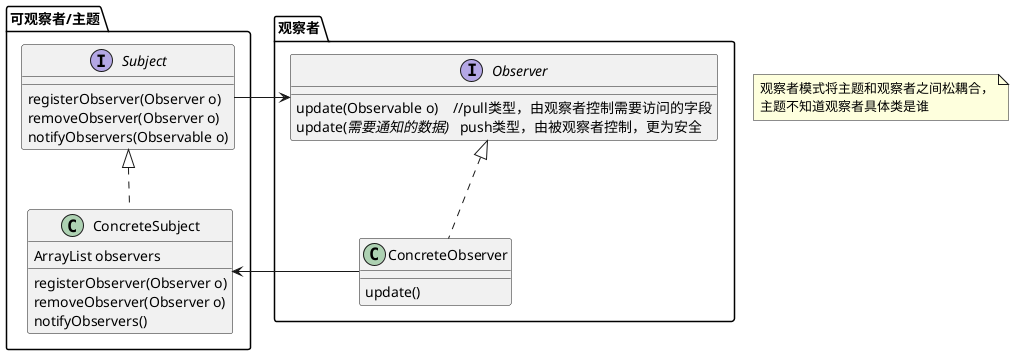 @startuml

package 可观察者/主题{
    interface Subject{
        registerObserver(Observer o)
        removeObserver(Observer o)
        notifyObservers(Observable o)
    }


   class ConcreteSubject{
        ArrayList observers
        registerObserver(Observer o)
        removeObserver(Observer o)
        notifyObservers()
   }

   Subject <|.. ConcreteSubject
}

package 观察者{
    interface Observer{
        update(Observable o)    //pull类型，由观察者控制需要访问的字段
        update(//需要通知的数据)   //push类型，由被观察者控制，更为安全
    }

    class ConcreteObserver{
        update()
    }

    Observer<|.. ConcreteObserver
}

Subject -> Observer
ConcreteSubject <- ConcreteObserver

note as N1
    观察者模式将主题和观察者之间松耦合，
    主题不知道观察者具体类是谁
end note
@enduml